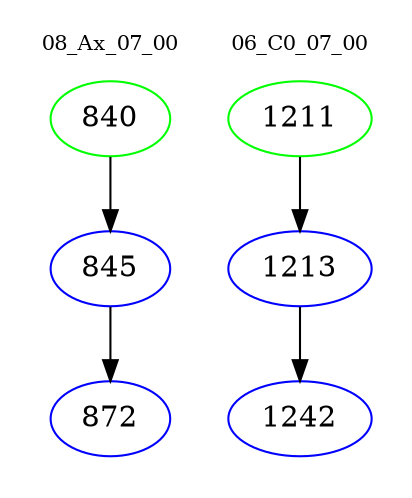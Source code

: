 digraph{
subgraph cluster_0 {
color = white
label = "08_Ax_07_00";
fontsize=10;
T0_840 [label="840", color="green"]
T0_840 -> T0_845 [color="black"]
T0_845 [label="845", color="blue"]
T0_845 -> T0_872 [color="black"]
T0_872 [label="872", color="blue"]
}
subgraph cluster_1 {
color = white
label = "06_C0_07_00";
fontsize=10;
T1_1211 [label="1211", color="green"]
T1_1211 -> T1_1213 [color="black"]
T1_1213 [label="1213", color="blue"]
T1_1213 -> T1_1242 [color="black"]
T1_1242 [label="1242", color="blue"]
}
}
